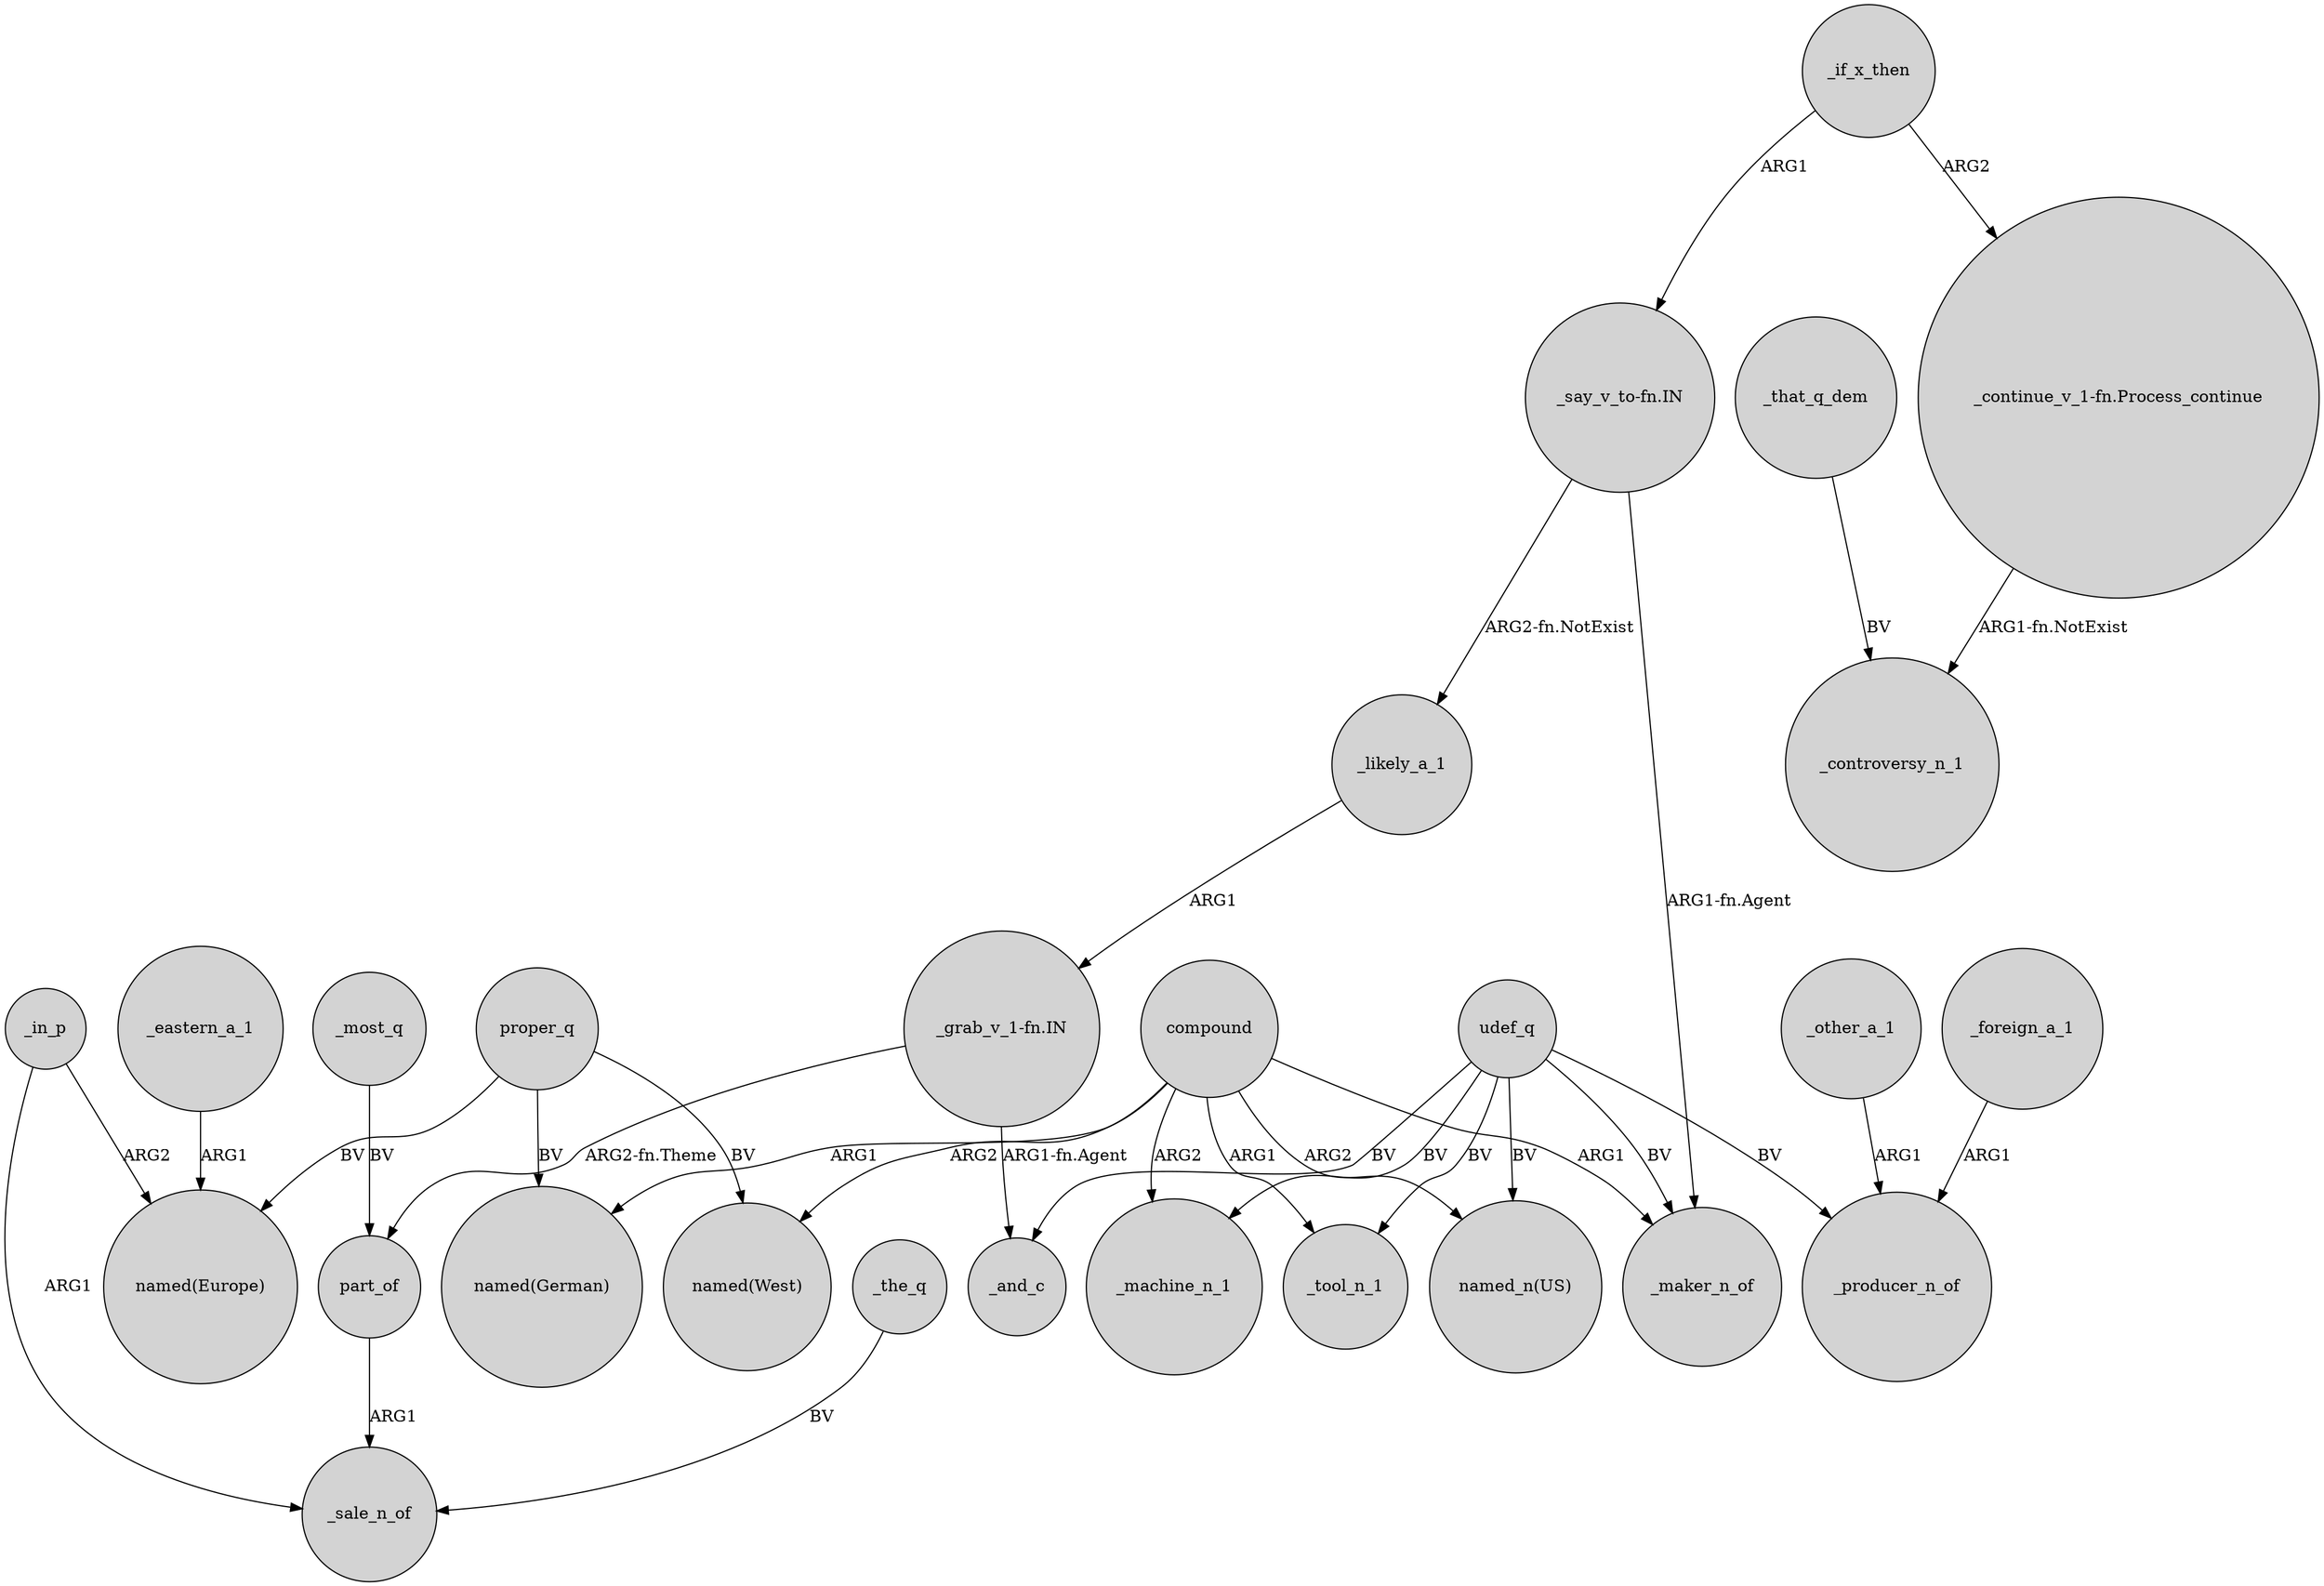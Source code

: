 digraph {
	node [shape=circle style=filled]
	udef_q -> _machine_n_1 [label=BV]
	compound -> "named(West)" [label=ARG2]
	udef_q -> "named_n(US)" [label=BV]
	_other_a_1 -> _producer_n_of [label=ARG1]
	_that_q_dem -> _controversy_n_1 [label=BV]
	_eastern_a_1 -> "named(Europe)" [label=ARG1]
	_in_p -> "named(Europe)" [label=ARG2]
	"_grab_v_1-fn.IN" -> part_of [label="ARG2-fn.Theme"]
	part_of -> _sale_n_of [label=ARG1]
	compound -> _maker_n_of [label=ARG1]
	_likely_a_1 -> "_grab_v_1-fn.IN" [label=ARG1]
	udef_q -> _tool_n_1 [label=BV]
	_if_x_then -> "_continue_v_1-fn.Process_continue" [label=ARG2]
	proper_q -> "named(West)" [label=BV]
	compound -> "named_n(US)" [label=ARG2]
	_foreign_a_1 -> _producer_n_of [label=ARG1]
	_if_x_then -> "_say_v_to-fn.IN" [label=ARG1]
	proper_q -> "named(German)" [label=BV]
	_the_q -> _sale_n_of [label=BV]
	"_say_v_to-fn.IN" -> _likely_a_1 [label="ARG2-fn.NotExist"]
	proper_q -> "named(Europe)" [label=BV]
	udef_q -> _maker_n_of [label=BV]
	"_continue_v_1-fn.Process_continue" -> _controversy_n_1 [label="ARG1-fn.NotExist"]
	"_grab_v_1-fn.IN" -> _and_c [label="ARG1-fn.Agent"]
	compound -> _machine_n_1 [label=ARG2]
	_most_q -> part_of [label=BV]
	"_say_v_to-fn.IN" -> _maker_n_of [label="ARG1-fn.Agent"]
	compound -> "named(German)" [label=ARG1]
	_in_p -> _sale_n_of [label=ARG1]
	udef_q -> _and_c [label=BV]
	compound -> _tool_n_1 [label=ARG1]
	udef_q -> _producer_n_of [label=BV]
}
